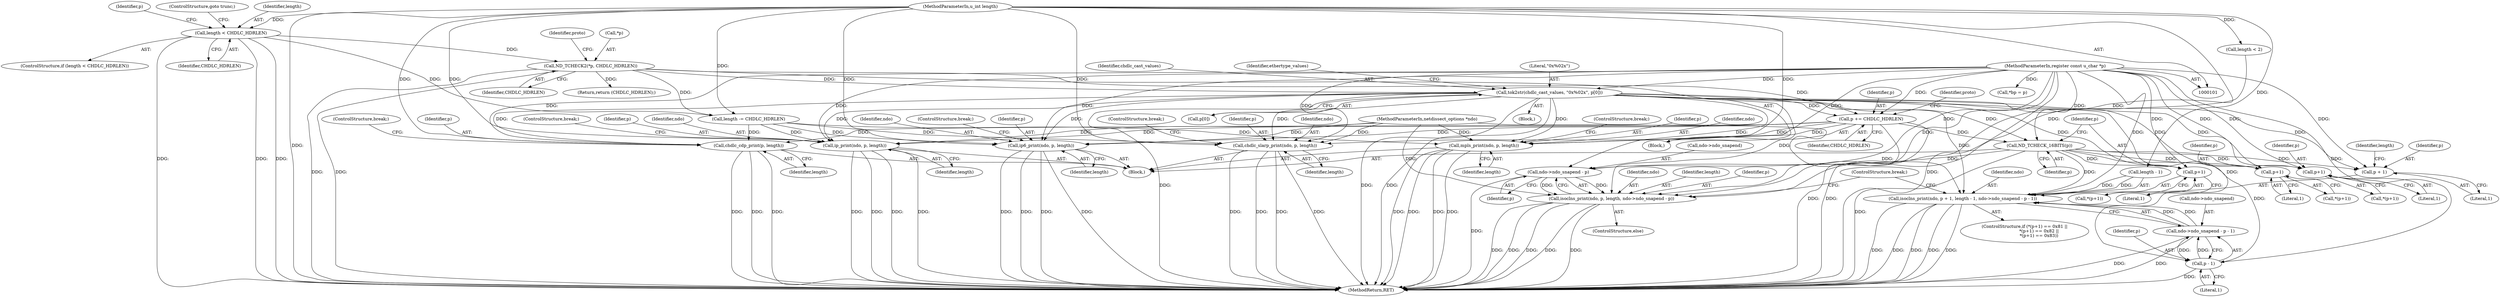digraph "0_tcpdump_1dcd10aceabbc03bf571ea32b892c522cbe923de_0@array" {
"1000138" [label="(Call,tok2str(chdlc_cast_values, \"0x%02x\", p[0]))"];
"1000116" [label="(Call,ND_TCHECK2(*p, CHDLC_HDRLEN))"];
"1000112" [label="(Call,length < CHDLC_HDRLEN)"];
"1000104" [label="(MethodParameterIn,u_int length)"];
"1000103" [label="(MethodParameterIn,register const u_char *p)"];
"1000155" [label="(Call,p += CHDLC_HDRLEN)"];
"1000162" [label="(Call,ip_print(ndo, p, length))"];
"1000168" [label="(Call,ip6_print(ndo, p, length))"];
"1000174" [label="(Call,chdlc_slarp_print(ndo, p, length))"];
"1000180" [label="(Call,chdlc_cdp_print(p, length))"];
"1000186" [label="(Call,mpls_print(ndo, p, length))"];
"1000197" [label="(Call,ND_TCHECK_16BITS(p))"];
"1000203" [label="(Call,p+1)"];
"1000210" [label="(Call,p+1)"];
"1000216" [label="(Call,p+1)"];
"1000220" [label="(Call,isoclns_print(ndo, p + 1, length - 1, ndo->ndo_snapend - p - 1))"];
"1000222" [label="(Call,p + 1)"];
"1000232" [label="(Call,p - 1)"];
"1000228" [label="(Call,ndo->ndo_snapend - p - 1)"];
"1000240" [label="(Call,ndo->ndo_snapend - p)"];
"1000236" [label="(Call,isoclns_print(ndo, p, length, ndo->ndo_snapend - p))"];
"1000211" [label="(Identifier,p)"];
"1000119" [label="(Identifier,CHDLC_HDRLEN)"];
"1000202" [label="(Call,*(p+1))"];
"1000216" [label="(Call,p+1)"];
"1000160" [label="(Block,)"];
"1000105" [label="(Block,)"];
"1000224" [label="(Literal,1)"];
"1000210" [label="(Call,p+1)"];
"1000155" [label="(Call,p += CHDLC_HDRLEN)"];
"1000174" [label="(Call,chdlc_slarp_print(ndo, p, length))"];
"1000209" [label="(Call,*(p+1))"];
"1000272" [label="(MethodReturn,RET)"];
"1000177" [label="(Identifier,length)"];
"1000138" [label="(Call,tok2str(chdlc_cast_values, \"0x%02x\", p[0]))"];
"1000225" [label="(Call,length - 1)"];
"1000112" [label="(Call,length < CHDLC_HDRLEN)"];
"1000193" [label="(Call,length < 2)"];
"1000118" [label="(Identifier,p)"];
"1000169" [label="(Identifier,ndo)"];
"1000235" [label="(ControlStructure,else)"];
"1000212" [label="(Literal,1)"];
"1000172" [label="(ControlStructure,break;)"];
"1000115" [label="(ControlStructure,goto trunc;)"];
"1000226" [label="(Identifier,length)"];
"1000186" [label="(Call,mpls_print(ndo, p, length))"];
"1000176" [label="(Identifier,p)"];
"1000166" [label="(ControlStructure,break;)"];
"1000116" [label="(Call,ND_TCHECK2(*p, CHDLC_HDRLEN))"];
"1000259" [label="(Return,return (CHDLC_HDRLEN);)"];
"1000205" [label="(Literal,1)"];
"1000197" [label="(Call,ND_TCHECK_16BITS(p))"];
"1000121" [label="(Identifier,proto)"];
"1000108" [label="(Call,*bp = p)"];
"1000217" [label="(Identifier,p)"];
"1000183" [label="(ControlStructure,break;)"];
"1000232" [label="(Call,p - 1)"];
"1000111" [label="(ControlStructure,if (length < CHDLC_HDRLEN))"];
"1000113" [label="(Identifier,length)"];
"1000165" [label="(Identifier,length)"];
"1000244" [label="(Identifier,p)"];
"1000159" [label="(Identifier,proto)"];
"1000162" [label="(Call,ip_print(ndo, p, length))"];
"1000156" [label="(Identifier,p)"];
"1000171" [label="(Identifier,length)"];
"1000189" [label="(Identifier,length)"];
"1000240" [label="(Call,ndo->ndo_snapend - p)"];
"1000237" [label="(Identifier,ndo)"];
"1000117" [label="(Call,*p)"];
"1000141" [label="(Call,p[0])"];
"1000215" [label="(Call,*(p+1))"];
"1000168" [label="(Call,ip6_print(ndo, p, length))"];
"1000222" [label="(Call,p + 1)"];
"1000187" [label="(Identifier,ndo)"];
"1000190" [label="(ControlStructure,break;)"];
"1000152" [label="(Call,length -= CHDLC_HDRLEN)"];
"1000164" [label="(Identifier,p)"];
"1000204" [label="(Identifier,p)"];
"1000239" [label="(Identifier,length)"];
"1000137" [label="(Block,)"];
"1000140" [label="(Literal,\"0x%02x\")"];
"1000221" [label="(Identifier,ndo)"];
"1000199" [label="(ControlStructure,if (*(p+1) == 0x81 ||\n                     *(p+1) == 0x82 ||\n                     *(p+1) == 0x83))"];
"1000218" [label="(Literal,1)"];
"1000170" [label="(Identifier,p)"];
"1000139" [label="(Identifier,chdlc_cast_values)"];
"1000175" [label="(Identifier,ndo)"];
"1000163" [label="(Identifier,ndo)"];
"1000114" [label="(Identifier,CHDLC_HDRLEN)"];
"1000245" [label="(ControlStructure,break;)"];
"1000203" [label="(Call,p+1)"];
"1000103" [label="(MethodParameterIn,register const u_char *p)"];
"1000180" [label="(Call,chdlc_cdp_print(p, length))"];
"1000157" [label="(Identifier,CHDLC_HDRLEN)"];
"1000104" [label="(MethodParameterIn,u_int length)"];
"1000102" [label="(MethodParameterIn,netdissect_options *ndo)"];
"1000241" [label="(Call,ndo->ndo_snapend)"];
"1000220" [label="(Call,isoclns_print(ndo, p + 1, length - 1, ndo->ndo_snapend - p - 1))"];
"1000236" [label="(Call,isoclns_print(ndo, p, length, ndo->ndo_snapend - p))"];
"1000181" [label="(Identifier,p)"];
"1000198" [label="(Identifier,p)"];
"1000233" [label="(Identifier,p)"];
"1000228" [label="(Call,ndo->ndo_snapend - p - 1)"];
"1000188" [label="(Identifier,p)"];
"1000223" [label="(Identifier,p)"];
"1000178" [label="(ControlStructure,break;)"];
"1000238" [label="(Identifier,p)"];
"1000182" [label="(Identifier,length)"];
"1000234" [label="(Literal,1)"];
"1000146" [label="(Identifier,ethertype_values)"];
"1000229" [label="(Call,ndo->ndo_snapend)"];
"1000138" -> "1000137"  [label="AST: "];
"1000138" -> "1000141"  [label="CFG: "];
"1000139" -> "1000138"  [label="AST: "];
"1000140" -> "1000138"  [label="AST: "];
"1000141" -> "1000138"  [label="AST: "];
"1000146" -> "1000138"  [label="CFG: "];
"1000138" -> "1000272"  [label="DDG: "];
"1000138" -> "1000272"  [label="DDG: "];
"1000138" -> "1000272"  [label="DDG: "];
"1000116" -> "1000138"  [label="DDG: "];
"1000103" -> "1000138"  [label="DDG: "];
"1000138" -> "1000155"  [label="DDG: "];
"1000138" -> "1000162"  [label="DDG: "];
"1000138" -> "1000168"  [label="DDG: "];
"1000138" -> "1000174"  [label="DDG: "];
"1000138" -> "1000180"  [label="DDG: "];
"1000138" -> "1000186"  [label="DDG: "];
"1000138" -> "1000197"  [label="DDG: "];
"1000138" -> "1000203"  [label="DDG: "];
"1000138" -> "1000210"  [label="DDG: "];
"1000138" -> "1000216"  [label="DDG: "];
"1000138" -> "1000220"  [label="DDG: "];
"1000138" -> "1000222"  [label="DDG: "];
"1000138" -> "1000232"  [label="DDG: "];
"1000138" -> "1000236"  [label="DDG: "];
"1000138" -> "1000240"  [label="DDG: "];
"1000116" -> "1000105"  [label="AST: "];
"1000116" -> "1000119"  [label="CFG: "];
"1000117" -> "1000116"  [label="AST: "];
"1000119" -> "1000116"  [label="AST: "];
"1000121" -> "1000116"  [label="CFG: "];
"1000116" -> "1000272"  [label="DDG: "];
"1000116" -> "1000272"  [label="DDG: "];
"1000112" -> "1000116"  [label="DDG: "];
"1000116" -> "1000152"  [label="DDG: "];
"1000116" -> "1000155"  [label="DDG: "];
"1000116" -> "1000259"  [label="DDG: "];
"1000112" -> "1000111"  [label="AST: "];
"1000112" -> "1000114"  [label="CFG: "];
"1000113" -> "1000112"  [label="AST: "];
"1000114" -> "1000112"  [label="AST: "];
"1000115" -> "1000112"  [label="CFG: "];
"1000118" -> "1000112"  [label="CFG: "];
"1000112" -> "1000272"  [label="DDG: "];
"1000112" -> "1000272"  [label="DDG: "];
"1000112" -> "1000272"  [label="DDG: "];
"1000104" -> "1000112"  [label="DDG: "];
"1000112" -> "1000152"  [label="DDG: "];
"1000104" -> "1000101"  [label="AST: "];
"1000104" -> "1000272"  [label="DDG: "];
"1000104" -> "1000152"  [label="DDG: "];
"1000104" -> "1000162"  [label="DDG: "];
"1000104" -> "1000168"  [label="DDG: "];
"1000104" -> "1000174"  [label="DDG: "];
"1000104" -> "1000180"  [label="DDG: "];
"1000104" -> "1000186"  [label="DDG: "];
"1000104" -> "1000193"  [label="DDG: "];
"1000104" -> "1000225"  [label="DDG: "];
"1000104" -> "1000236"  [label="DDG: "];
"1000103" -> "1000101"  [label="AST: "];
"1000103" -> "1000272"  [label="DDG: "];
"1000103" -> "1000108"  [label="DDG: "];
"1000103" -> "1000155"  [label="DDG: "];
"1000103" -> "1000162"  [label="DDG: "];
"1000103" -> "1000168"  [label="DDG: "];
"1000103" -> "1000174"  [label="DDG: "];
"1000103" -> "1000180"  [label="DDG: "];
"1000103" -> "1000186"  [label="DDG: "];
"1000103" -> "1000197"  [label="DDG: "];
"1000103" -> "1000203"  [label="DDG: "];
"1000103" -> "1000210"  [label="DDG: "];
"1000103" -> "1000216"  [label="DDG: "];
"1000103" -> "1000220"  [label="DDG: "];
"1000103" -> "1000222"  [label="DDG: "];
"1000103" -> "1000232"  [label="DDG: "];
"1000103" -> "1000236"  [label="DDG: "];
"1000103" -> "1000240"  [label="DDG: "];
"1000155" -> "1000105"  [label="AST: "];
"1000155" -> "1000157"  [label="CFG: "];
"1000156" -> "1000155"  [label="AST: "];
"1000157" -> "1000155"  [label="AST: "];
"1000159" -> "1000155"  [label="CFG: "];
"1000155" -> "1000272"  [label="DDG: "];
"1000155" -> "1000272"  [label="DDG: "];
"1000155" -> "1000162"  [label="DDG: "];
"1000155" -> "1000168"  [label="DDG: "];
"1000155" -> "1000174"  [label="DDG: "];
"1000155" -> "1000180"  [label="DDG: "];
"1000155" -> "1000186"  [label="DDG: "];
"1000155" -> "1000197"  [label="DDG: "];
"1000162" -> "1000160"  [label="AST: "];
"1000162" -> "1000165"  [label="CFG: "];
"1000163" -> "1000162"  [label="AST: "];
"1000164" -> "1000162"  [label="AST: "];
"1000165" -> "1000162"  [label="AST: "];
"1000166" -> "1000162"  [label="CFG: "];
"1000162" -> "1000272"  [label="DDG: "];
"1000162" -> "1000272"  [label="DDG: "];
"1000162" -> "1000272"  [label="DDG: "];
"1000162" -> "1000272"  [label="DDG: "];
"1000102" -> "1000162"  [label="DDG: "];
"1000152" -> "1000162"  [label="DDG: "];
"1000168" -> "1000160"  [label="AST: "];
"1000168" -> "1000171"  [label="CFG: "];
"1000169" -> "1000168"  [label="AST: "];
"1000170" -> "1000168"  [label="AST: "];
"1000171" -> "1000168"  [label="AST: "];
"1000172" -> "1000168"  [label="CFG: "];
"1000168" -> "1000272"  [label="DDG: "];
"1000168" -> "1000272"  [label="DDG: "];
"1000168" -> "1000272"  [label="DDG: "];
"1000168" -> "1000272"  [label="DDG: "];
"1000102" -> "1000168"  [label="DDG: "];
"1000152" -> "1000168"  [label="DDG: "];
"1000174" -> "1000160"  [label="AST: "];
"1000174" -> "1000177"  [label="CFG: "];
"1000175" -> "1000174"  [label="AST: "];
"1000176" -> "1000174"  [label="AST: "];
"1000177" -> "1000174"  [label="AST: "];
"1000178" -> "1000174"  [label="CFG: "];
"1000174" -> "1000272"  [label="DDG: "];
"1000174" -> "1000272"  [label="DDG: "];
"1000174" -> "1000272"  [label="DDG: "];
"1000174" -> "1000272"  [label="DDG: "];
"1000102" -> "1000174"  [label="DDG: "];
"1000152" -> "1000174"  [label="DDG: "];
"1000180" -> "1000160"  [label="AST: "];
"1000180" -> "1000182"  [label="CFG: "];
"1000181" -> "1000180"  [label="AST: "];
"1000182" -> "1000180"  [label="AST: "];
"1000183" -> "1000180"  [label="CFG: "];
"1000180" -> "1000272"  [label="DDG: "];
"1000180" -> "1000272"  [label="DDG: "];
"1000180" -> "1000272"  [label="DDG: "];
"1000152" -> "1000180"  [label="DDG: "];
"1000186" -> "1000160"  [label="AST: "];
"1000186" -> "1000189"  [label="CFG: "];
"1000187" -> "1000186"  [label="AST: "];
"1000188" -> "1000186"  [label="AST: "];
"1000189" -> "1000186"  [label="AST: "];
"1000190" -> "1000186"  [label="CFG: "];
"1000186" -> "1000272"  [label="DDG: "];
"1000186" -> "1000272"  [label="DDG: "];
"1000186" -> "1000272"  [label="DDG: "];
"1000186" -> "1000272"  [label="DDG: "];
"1000102" -> "1000186"  [label="DDG: "];
"1000152" -> "1000186"  [label="DDG: "];
"1000197" -> "1000160"  [label="AST: "];
"1000197" -> "1000198"  [label="CFG: "];
"1000198" -> "1000197"  [label="AST: "];
"1000204" -> "1000197"  [label="CFG: "];
"1000197" -> "1000272"  [label="DDG: "];
"1000197" -> "1000203"  [label="DDG: "];
"1000197" -> "1000210"  [label="DDG: "];
"1000197" -> "1000216"  [label="DDG: "];
"1000197" -> "1000220"  [label="DDG: "];
"1000197" -> "1000222"  [label="DDG: "];
"1000197" -> "1000232"  [label="DDG: "];
"1000197" -> "1000240"  [label="DDG: "];
"1000203" -> "1000202"  [label="AST: "];
"1000203" -> "1000205"  [label="CFG: "];
"1000204" -> "1000203"  [label="AST: "];
"1000205" -> "1000203"  [label="AST: "];
"1000202" -> "1000203"  [label="CFG: "];
"1000210" -> "1000209"  [label="AST: "];
"1000210" -> "1000212"  [label="CFG: "];
"1000211" -> "1000210"  [label="AST: "];
"1000212" -> "1000210"  [label="AST: "];
"1000209" -> "1000210"  [label="CFG: "];
"1000216" -> "1000215"  [label="AST: "];
"1000216" -> "1000218"  [label="CFG: "];
"1000217" -> "1000216"  [label="AST: "];
"1000218" -> "1000216"  [label="AST: "];
"1000215" -> "1000216"  [label="CFG: "];
"1000220" -> "1000199"  [label="AST: "];
"1000220" -> "1000228"  [label="CFG: "];
"1000221" -> "1000220"  [label="AST: "];
"1000222" -> "1000220"  [label="AST: "];
"1000225" -> "1000220"  [label="AST: "];
"1000228" -> "1000220"  [label="AST: "];
"1000245" -> "1000220"  [label="CFG: "];
"1000220" -> "1000272"  [label="DDG: "];
"1000220" -> "1000272"  [label="DDG: "];
"1000220" -> "1000272"  [label="DDG: "];
"1000220" -> "1000272"  [label="DDG: "];
"1000220" -> "1000272"  [label="DDG: "];
"1000102" -> "1000220"  [label="DDG: "];
"1000225" -> "1000220"  [label="DDG: "];
"1000225" -> "1000220"  [label="DDG: "];
"1000228" -> "1000220"  [label="DDG: "];
"1000228" -> "1000220"  [label="DDG: "];
"1000222" -> "1000224"  [label="CFG: "];
"1000223" -> "1000222"  [label="AST: "];
"1000224" -> "1000222"  [label="AST: "];
"1000226" -> "1000222"  [label="CFG: "];
"1000232" -> "1000228"  [label="AST: "];
"1000232" -> "1000234"  [label="CFG: "];
"1000233" -> "1000232"  [label="AST: "];
"1000234" -> "1000232"  [label="AST: "];
"1000228" -> "1000232"  [label="CFG: "];
"1000232" -> "1000272"  [label="DDG: "];
"1000232" -> "1000228"  [label="DDG: "];
"1000232" -> "1000228"  [label="DDG: "];
"1000229" -> "1000228"  [label="AST: "];
"1000228" -> "1000272"  [label="DDG: "];
"1000228" -> "1000272"  [label="DDG: "];
"1000240" -> "1000236"  [label="AST: "];
"1000240" -> "1000244"  [label="CFG: "];
"1000241" -> "1000240"  [label="AST: "];
"1000244" -> "1000240"  [label="AST: "];
"1000236" -> "1000240"  [label="CFG: "];
"1000240" -> "1000272"  [label="DDG: "];
"1000240" -> "1000236"  [label="DDG: "];
"1000240" -> "1000236"  [label="DDG: "];
"1000236" -> "1000235"  [label="AST: "];
"1000237" -> "1000236"  [label="AST: "];
"1000238" -> "1000236"  [label="AST: "];
"1000239" -> "1000236"  [label="AST: "];
"1000245" -> "1000236"  [label="CFG: "];
"1000236" -> "1000272"  [label="DDG: "];
"1000236" -> "1000272"  [label="DDG: "];
"1000236" -> "1000272"  [label="DDG: "];
"1000236" -> "1000272"  [label="DDG: "];
"1000236" -> "1000272"  [label="DDG: "];
"1000102" -> "1000236"  [label="DDG: "];
"1000193" -> "1000236"  [label="DDG: "];
}
